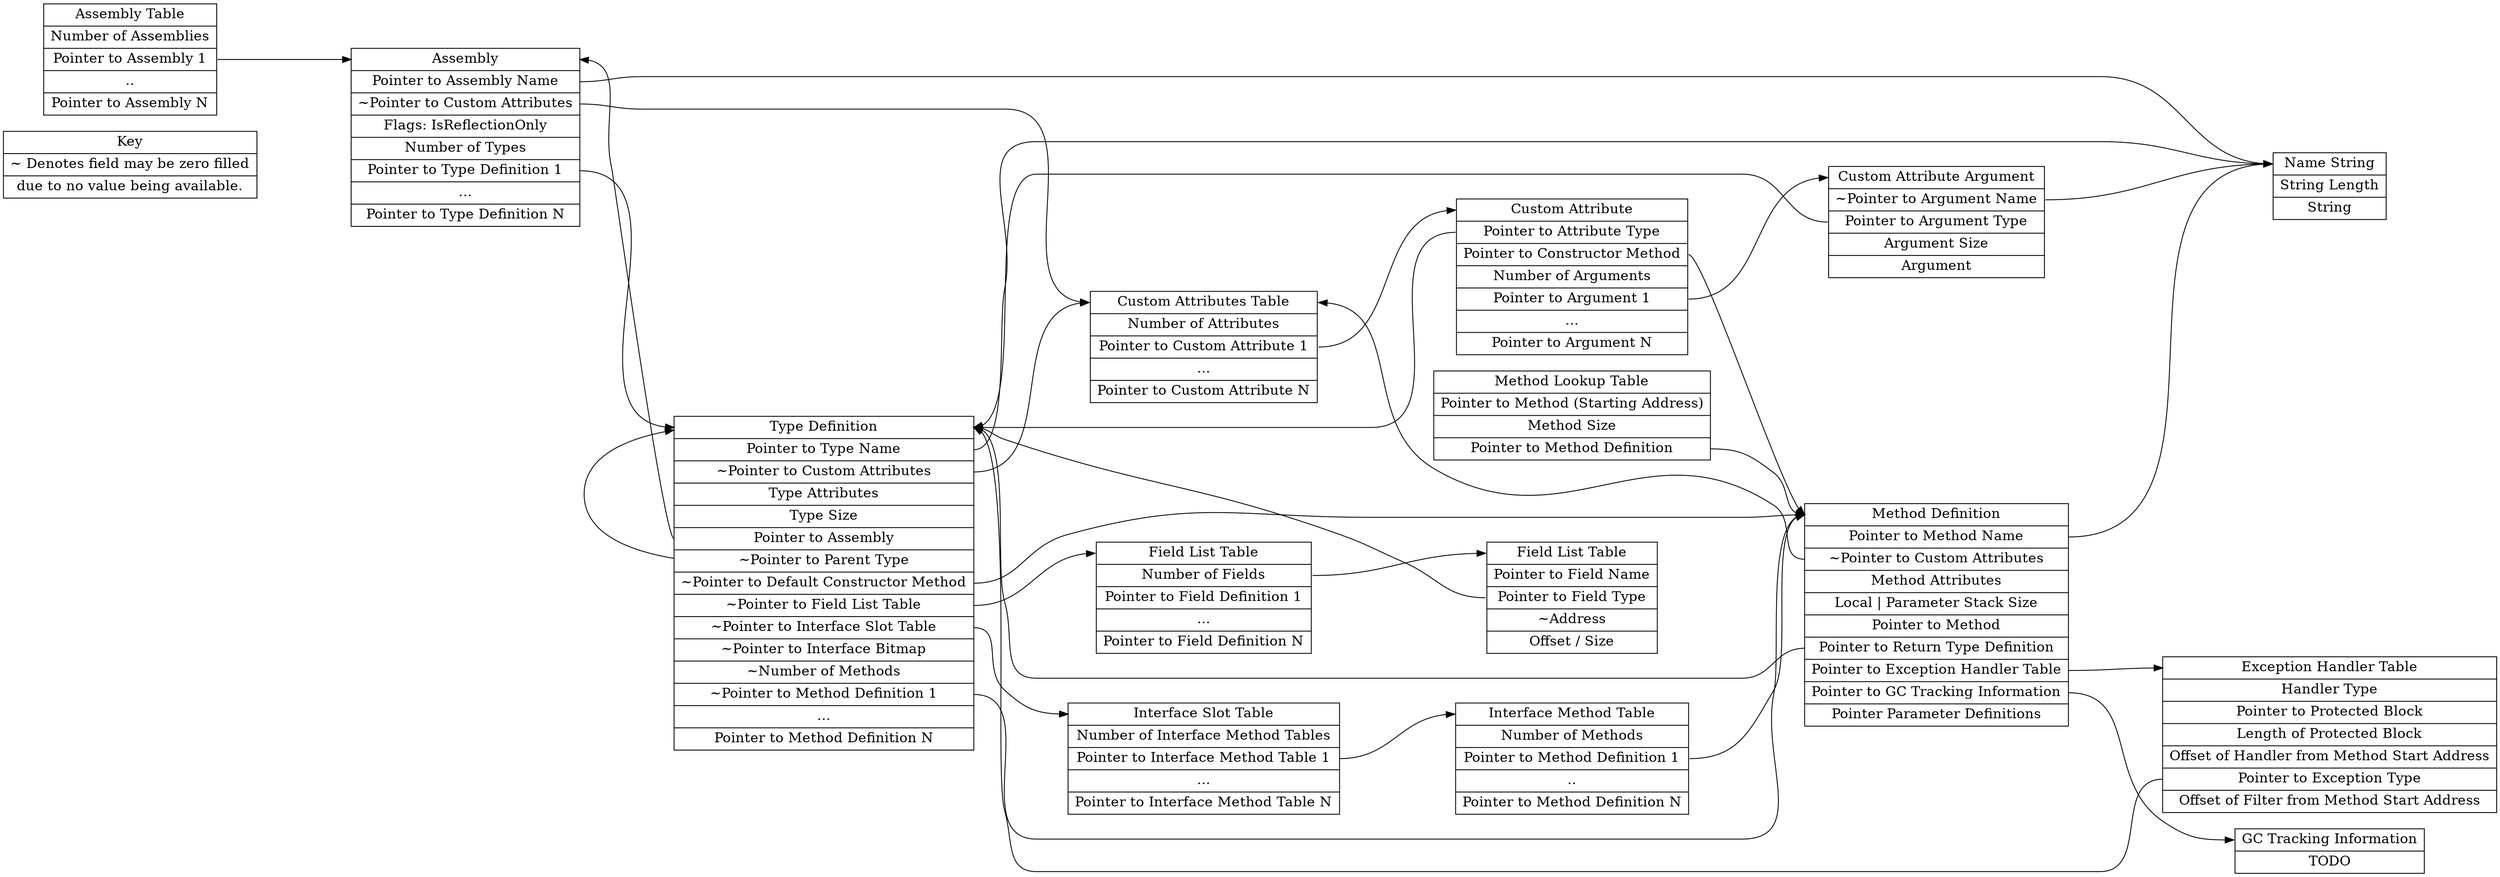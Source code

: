 digraph g {
graph [
rankdir = "LR"
];
node [
fontsize = "16"
shape = "ellipse"
];
edge [
minlen = "3"
];

"Key" [
label = "<f0>Key|<f1>~ Denotes field may be zero filled|due to no value being available."
shape = "record"
];

"NameString" [
label = "<f0>Name String|<f1>String Length|<f2>String"
shape = "record"
];

"AssemblyListTable" [
label = "<f0>Assembly Table|<f1>Number of Assemblies|<f2>Pointer to Assembly 1|..|Pointer to Assembly N"
shape = "record"
];

"AssemblyDefinition" [
label = "<f0>Assembly|<f1>Pointer to Assembly Name|<f2>~Pointer to Custom Attributes|<f3>Flags: IsReflectionOnly|<f4>Number of Types|<f5>Pointer to Type  Definition 1|...|Pointer to Type  Definition N"
shape = "record"
];

"TypeDefinition" [
label = "<f0>Type Definition|<f1>Pointer to Type Name|<f2>~Pointer to Custom Attributes|<f3>Type Attributes|<f4>Type Size|<f5>Pointer to Assembly|<f6>~Pointer to Parent Type|<f7>~Pointer to Default Constructor Method|<f8>~Pointer to Field List Table|<f9>~Pointer to Interface Slot Table|<f10>~Pointer to Interface Bitmap|<f11>~Number of Methods|<f12>~Pointer to Method Definition 1|...|Pointer to Method Definition N"
shape = "record"
];

"FieldListTable" [
label = "<f0>Field List Table|<f1>Number of Fields|<f1>Pointer to Field Definition 1|...|Pointer to Field Definition N"
shape = "record"
];

"FieldDefinition" [
label = "<f0>Field List Table|<f1>Pointer to Field Name|<f2>Pointer to Field Type|<f3>~Address|<f4>Offset / Size"
shape = "record"
];

"MethodLookupTable" [
label = "<f0>Method Lookup Table|<f1>Pointer to Method (Starting Address)|<f2>Method Size|<f3>Pointer to Method Definition"
shape = "record"
];

"ExceptionHandlerTable" [
label = "<f0>Exception Handler Table|<f1>Handler Type|<f2>Pointer to Protected Block|<f3>Length of Protected Block|<f4>Offset of Handler from Method Start Address|<f5>Pointer to Exception Type|<f6>Offset of Filter from Method Start Address"
shape = "record"
];

"InterfaceSlotTable" [
label = "<f0>Interface Slot Table|<f1>Number of Interface Method Tables|<f2>Pointer to Interface Method Table 1|...|Pointer to Interface Method Table N"
shape = "record"
];

"InterfaceMethodTable" [
label = "<f0>Interface Method Table|<f1>Number of Methods|<f2>Pointer to Method Definition 1|..|Pointer to Method Definition N"
shape = "record"
];

"MethodDefinition" [
label = "<f0>Method Definition|<f1>Pointer to Method Name|<f2>~Pointer to Custom Attributes|<f3>Method Attributes|<f4>Local \| Parameter Stack Size|<f5>Pointer to Method|<f6>Pointer to Return Type Definition|<f7>Pointer to Exception Handler Table|<f8>Pointer to GC Tracking Information|<f9>Pointer Parameter Definitions"
shape = "record"
];

"GCTrackingInformation" [
label = "<f0>GC Tracking Information|TODO"
shape = "record"
];

"CustomAttributesTable" [
label = "<f0>Custom Attributes Table|<f1>Number of Attributes|<f2>Pointer to Custom Attribute 1|...|Pointer to Custom Attribute N"
shape = "record"
];

"CustomAttribute" [
label = "<f0>Custom Attribute|<f1>Pointer to Attribute Type|<f2>Pointer to Constructor Method|<f3>Number of Arguments|<f4>Pointer to Argument 1|...|Pointer to Argument N"
shape = "record"
];

"CustomAttributeArgument" [
label = "<f0>Custom Attribute Argument|<f1>~Pointer to Argument Name|<f2>Pointer to Argument Type | Argument Size|<f3>Argument"
shape = "record"
];

"CustomAttributesTable":f2 -> "CustomAttribute":f0 [
id = 0
];

"CustomAttribute":f1 -> "TypeDefinition":f0 [
id = 0
];

"CustomAttribute":f2 -> "MethodDefinition":f0 [
id = 0
];

"CustomAttribute":f4 -> "CustomAttributeArgument":f0 [
id = 0
];

"CustomAttributeArgument":f1 -> "NameString":f0 [
id = 0
];

"CustomAttributeArgument":f2 -> "TypeDefinition":f0 [
id = 0
];

"AssemblyListTable":f2 -> "AssemblyDefinition":f0 [
id = 0
];

"AssemblyDefinition":f1 -> "NameString":f0 [
id = 0
];

"AssemblyDefinition":f2 -> "CustomAttributesTable":f0 [
id = 0
];

"AssemblyDefinition":f5 -> "TypeDefinition":f0 [
id = 0
];

"TypeDefinition":f1 -> "NameString":f0 [
id = 0
];

"TypeDefinition":f2 -> "CustomAttributesTable":f0 [
id = 0
];

"TypeDefinition":f5 -> "AssemblyDefinition":f0 [
id = 0
];

"TypeDefinition":f6 -> "TypeDefinition":f0 [
id = 0
];

"TypeDefinition":f7 -> "MethodDefinition":f0 [
id = 0
];

"TypeDefinition":f8 -> "FieldListTable":f0 [
id = 0
];

"TypeDefinition":f9 -> "InterfaceSlotTable":f0 [
id = 0
];

"TypeDefinition":f12 -> "MethodDefinition":f0 [
id = 0
];

"InterfaceSlotTable":f2 -> "InterfaceMethodTable":f0 [
id = 0
];

"InterfaceMethodTable":f2 -> "MethodDefinition":f0 [
id = 0
];

"MethodLookupTable":f3 -> "MethodDefinition":f0 [
id = 0
];

"MethodDefinition":f7 -> "ExceptionHandlerTable":f0 [
id = 0
];

"MethodDefinition":f1 -> "NameString":f0 [
id = 0
];

"MethodDefinition":f2 -> "CustomAttributesTable":f0 [
id = 0
];

"MethodDefinition":f6 -> "TypeDefinition":f0 [
id = 0
];

"MethodDefinition":f8 -> "GCTrackingInformation":f0 [
id = 0
];

"ExceptionHandlerTable":f5 -> "TypeDefinition":f0 [
id = 0
];

"FieldListTable":f1 -> "FieldDefinition":f0 [
id = 0
];

"FieldDefinition":f2 -> "TypeDefinition":f0 [
id = 0
];

}
